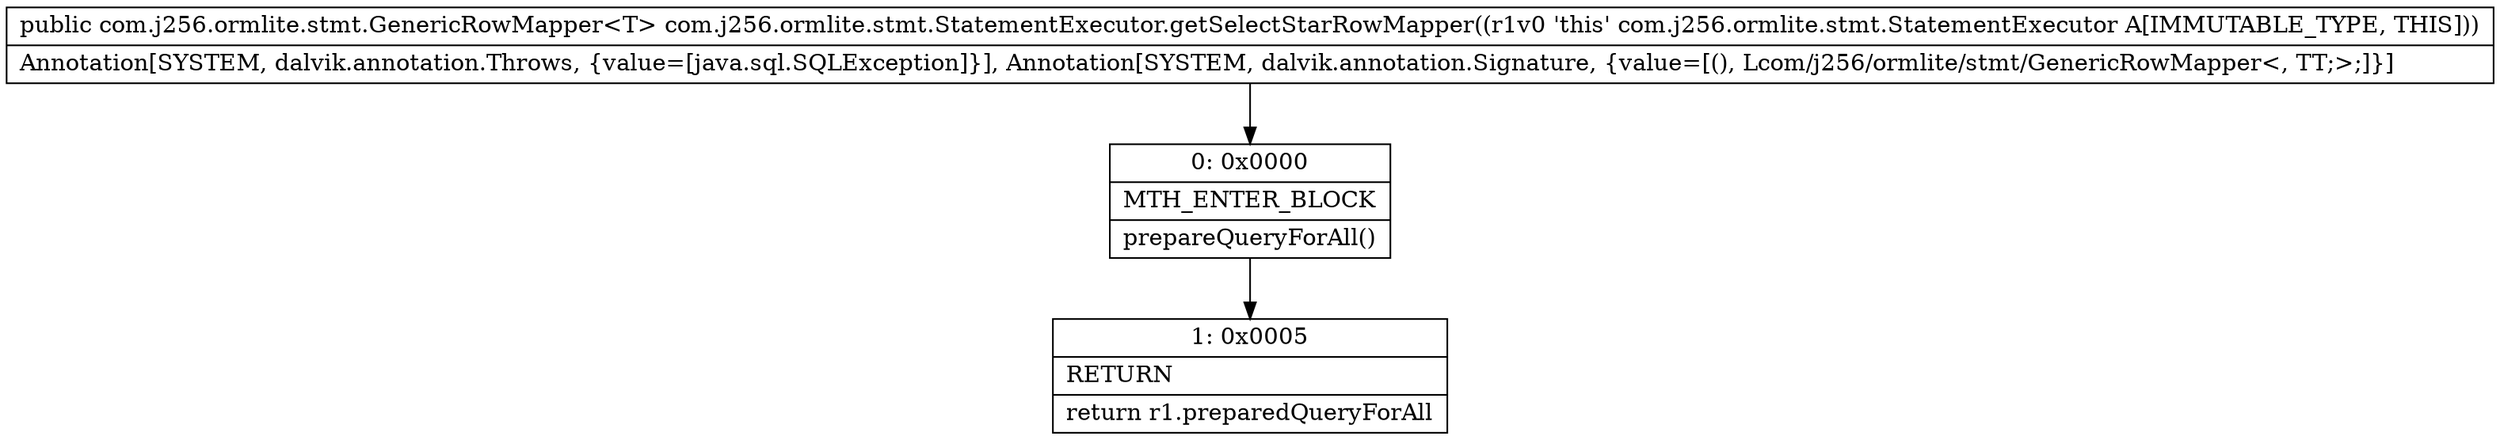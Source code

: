 digraph "CFG forcom.j256.ormlite.stmt.StatementExecutor.getSelectStarRowMapper()Lcom\/j256\/ormlite\/stmt\/GenericRowMapper;" {
Node_0 [shape=record,label="{0\:\ 0x0000|MTH_ENTER_BLOCK\l|prepareQueryForAll()\l}"];
Node_1 [shape=record,label="{1\:\ 0x0005|RETURN\l|return r1.preparedQueryForAll\l}"];
MethodNode[shape=record,label="{public com.j256.ormlite.stmt.GenericRowMapper\<T\> com.j256.ormlite.stmt.StatementExecutor.getSelectStarRowMapper((r1v0 'this' com.j256.ormlite.stmt.StatementExecutor A[IMMUTABLE_TYPE, THIS]))  | Annotation[SYSTEM, dalvik.annotation.Throws, \{value=[java.sql.SQLException]\}], Annotation[SYSTEM, dalvik.annotation.Signature, \{value=[(), Lcom\/j256\/ormlite\/stmt\/GenericRowMapper\<, TT;\>;]\}]\l}"];
MethodNode -> Node_0;
Node_0 -> Node_1;
}

